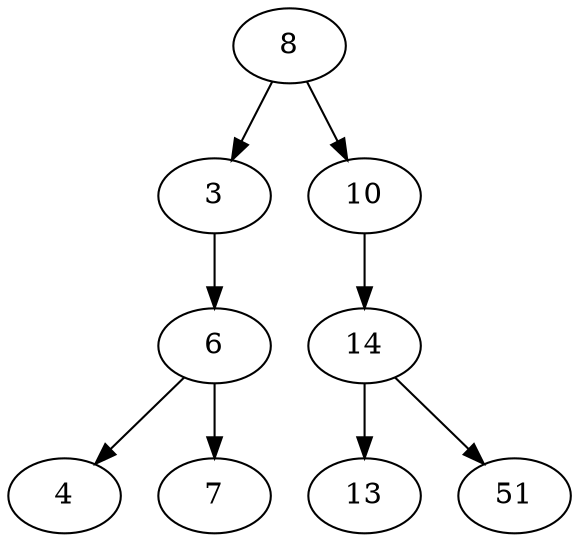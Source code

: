 digraph {
8;
8 -> 3;
3;
3 -> 6;
6;
6 -> 4;
4;
6 -> 7;
7;
8 -> 10;
10;
10 -> 14;
14;
14 -> 13;
13;
14 -> 51;
51;
}
